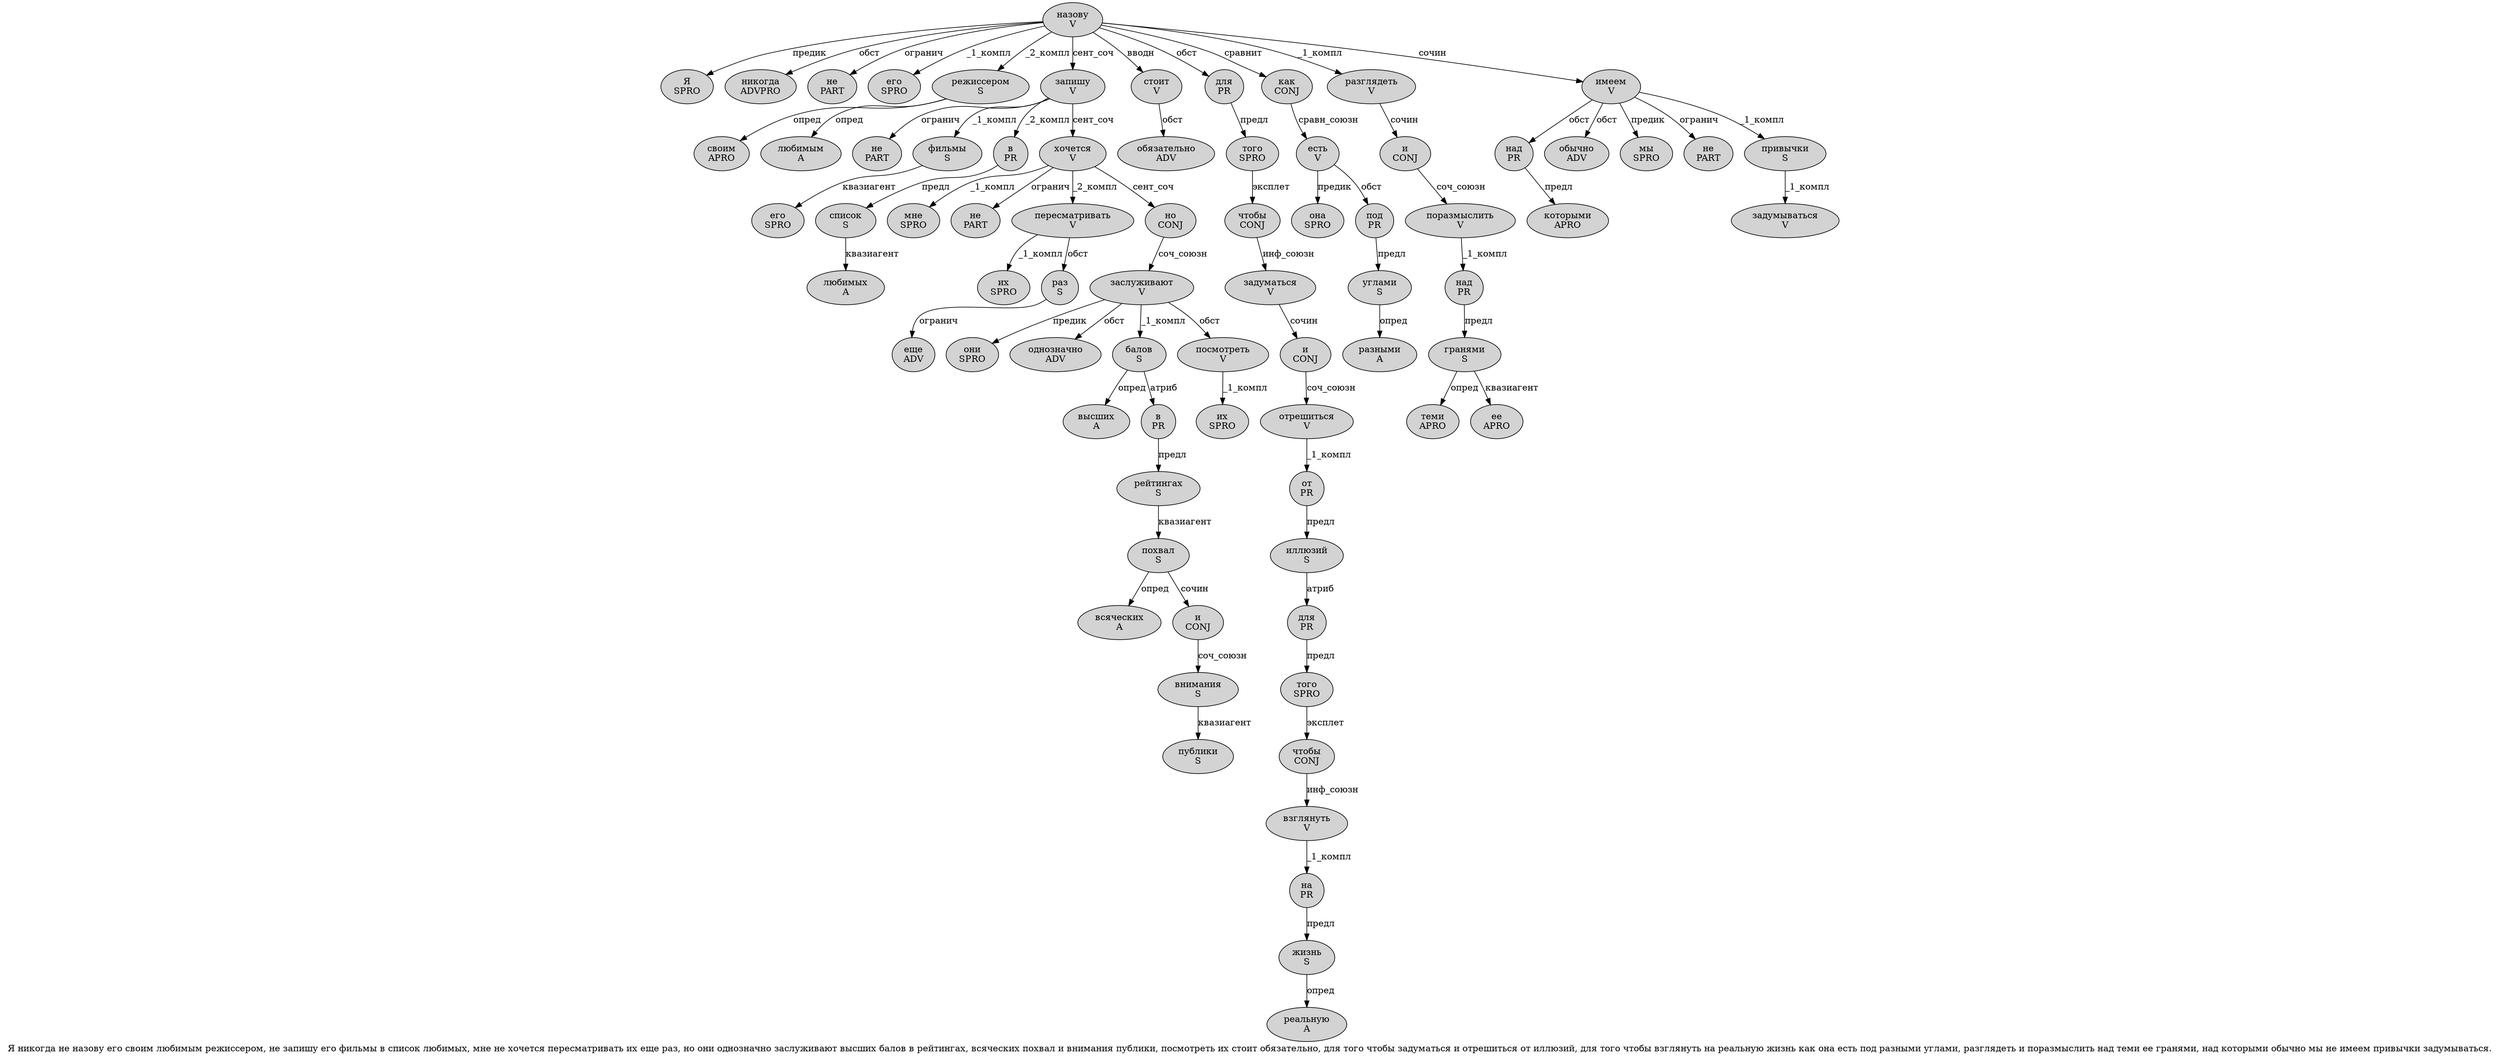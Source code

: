 digraph SENTENCE_948 {
	graph [label="Я никогда не назову его своим любимым режиссером, не запишу его фильмы в список любимых, мне не хочется пересматривать их еще раз, но они однозначно заслуживают высших балов в рейтингах, всяческих похвал и внимания публики, посмотреть их стоит обязательно, для того чтобы задуматься и отрешиться от иллюзий, для того чтобы взглянуть на реальную жизнь как она есть под разными углами, разглядеть и поразмыслить над теми ее гранями, над которыми обычно мы не имеем привычки задумываться."]
	node [style=filled]
		0 [label="Я
SPRO" color="" fillcolor=lightgray penwidth=1 shape=ellipse]
		1 [label="никогда
ADVPRO" color="" fillcolor=lightgray penwidth=1 shape=ellipse]
		2 [label="не
PART" color="" fillcolor=lightgray penwidth=1 shape=ellipse]
		3 [label="назову
V" color="" fillcolor=lightgray penwidth=1 shape=ellipse]
		4 [label="его
SPRO" color="" fillcolor=lightgray penwidth=1 shape=ellipse]
		5 [label="своим
APRO" color="" fillcolor=lightgray penwidth=1 shape=ellipse]
		6 [label="любимым
A" color="" fillcolor=lightgray penwidth=1 shape=ellipse]
		7 [label="режиссером
S" color="" fillcolor=lightgray penwidth=1 shape=ellipse]
		9 [label="не
PART" color="" fillcolor=lightgray penwidth=1 shape=ellipse]
		10 [label="запишу
V" color="" fillcolor=lightgray penwidth=1 shape=ellipse]
		11 [label="его
SPRO" color="" fillcolor=lightgray penwidth=1 shape=ellipse]
		12 [label="фильмы
S" color="" fillcolor=lightgray penwidth=1 shape=ellipse]
		13 [label="в
PR" color="" fillcolor=lightgray penwidth=1 shape=ellipse]
		14 [label="список
S" color="" fillcolor=lightgray penwidth=1 shape=ellipse]
		15 [label="любимых
A" color="" fillcolor=lightgray penwidth=1 shape=ellipse]
		17 [label="мне
SPRO" color="" fillcolor=lightgray penwidth=1 shape=ellipse]
		18 [label="не
PART" color="" fillcolor=lightgray penwidth=1 shape=ellipse]
		19 [label="хочется
V" color="" fillcolor=lightgray penwidth=1 shape=ellipse]
		20 [label="пересматривать
V" color="" fillcolor=lightgray penwidth=1 shape=ellipse]
		21 [label="их
SPRO" color="" fillcolor=lightgray penwidth=1 shape=ellipse]
		22 [label="еще
ADV" color="" fillcolor=lightgray penwidth=1 shape=ellipse]
		23 [label="раз
S" color="" fillcolor=lightgray penwidth=1 shape=ellipse]
		25 [label="но
CONJ" color="" fillcolor=lightgray penwidth=1 shape=ellipse]
		26 [label="они
SPRO" color="" fillcolor=lightgray penwidth=1 shape=ellipse]
		27 [label="однозначно
ADV" color="" fillcolor=lightgray penwidth=1 shape=ellipse]
		28 [label="заслуживают
V" color="" fillcolor=lightgray penwidth=1 shape=ellipse]
		29 [label="высших
A" color="" fillcolor=lightgray penwidth=1 shape=ellipse]
		30 [label="балов
S" color="" fillcolor=lightgray penwidth=1 shape=ellipse]
		31 [label="в
PR" color="" fillcolor=lightgray penwidth=1 shape=ellipse]
		32 [label="рейтингах
S" color="" fillcolor=lightgray penwidth=1 shape=ellipse]
		34 [label="всяческих
A" color="" fillcolor=lightgray penwidth=1 shape=ellipse]
		35 [label="похвал
S" color="" fillcolor=lightgray penwidth=1 shape=ellipse]
		36 [label="и
CONJ" color="" fillcolor=lightgray penwidth=1 shape=ellipse]
		37 [label="внимания
S" color="" fillcolor=lightgray penwidth=1 shape=ellipse]
		38 [label="публики
S" color="" fillcolor=lightgray penwidth=1 shape=ellipse]
		40 [label="посмотреть
V" color="" fillcolor=lightgray penwidth=1 shape=ellipse]
		41 [label="их
SPRO" color="" fillcolor=lightgray penwidth=1 shape=ellipse]
		42 [label="стоит
V" color="" fillcolor=lightgray penwidth=1 shape=ellipse]
		43 [label="обязательно
ADV" color="" fillcolor=lightgray penwidth=1 shape=ellipse]
		45 [label="для
PR" color="" fillcolor=lightgray penwidth=1 shape=ellipse]
		46 [label="того
SPRO" color="" fillcolor=lightgray penwidth=1 shape=ellipse]
		47 [label="чтобы
CONJ" color="" fillcolor=lightgray penwidth=1 shape=ellipse]
		48 [label="задуматься
V" color="" fillcolor=lightgray penwidth=1 shape=ellipse]
		49 [label="и
CONJ" color="" fillcolor=lightgray penwidth=1 shape=ellipse]
		50 [label="отрешиться
V" color="" fillcolor=lightgray penwidth=1 shape=ellipse]
		51 [label="от
PR" color="" fillcolor=lightgray penwidth=1 shape=ellipse]
		52 [label="иллюзий
S" color="" fillcolor=lightgray penwidth=1 shape=ellipse]
		54 [label="для
PR" color="" fillcolor=lightgray penwidth=1 shape=ellipse]
		55 [label="того
SPRO" color="" fillcolor=lightgray penwidth=1 shape=ellipse]
		56 [label="чтобы
CONJ" color="" fillcolor=lightgray penwidth=1 shape=ellipse]
		57 [label="взглянуть
V" color="" fillcolor=lightgray penwidth=1 shape=ellipse]
		58 [label="на
PR" color="" fillcolor=lightgray penwidth=1 shape=ellipse]
		59 [label="реальную
A" color="" fillcolor=lightgray penwidth=1 shape=ellipse]
		60 [label="жизнь
S" color="" fillcolor=lightgray penwidth=1 shape=ellipse]
		61 [label="как
CONJ" color="" fillcolor=lightgray penwidth=1 shape=ellipse]
		62 [label="она
SPRO" color="" fillcolor=lightgray penwidth=1 shape=ellipse]
		63 [label="есть
V" color="" fillcolor=lightgray penwidth=1 shape=ellipse]
		64 [label="под
PR" color="" fillcolor=lightgray penwidth=1 shape=ellipse]
		65 [label="разными
A" color="" fillcolor=lightgray penwidth=1 shape=ellipse]
		66 [label="углами
S" color="" fillcolor=lightgray penwidth=1 shape=ellipse]
		68 [label="разглядеть
V" color="" fillcolor=lightgray penwidth=1 shape=ellipse]
		69 [label="и
CONJ" color="" fillcolor=lightgray penwidth=1 shape=ellipse]
		70 [label="поразмыслить
V" color="" fillcolor=lightgray penwidth=1 shape=ellipse]
		71 [label="над
PR" color="" fillcolor=lightgray penwidth=1 shape=ellipse]
		72 [label="теми
APRO" color="" fillcolor=lightgray penwidth=1 shape=ellipse]
		73 [label="ее
APRO" color="" fillcolor=lightgray penwidth=1 shape=ellipse]
		74 [label="гранями
S" color="" fillcolor=lightgray penwidth=1 shape=ellipse]
		76 [label="над
PR" color="" fillcolor=lightgray penwidth=1 shape=ellipse]
		77 [label="которыми
APRO" color="" fillcolor=lightgray penwidth=1 shape=ellipse]
		78 [label="обычно
ADV" color="" fillcolor=lightgray penwidth=1 shape=ellipse]
		79 [label="мы
SPRO" color="" fillcolor=lightgray penwidth=1 shape=ellipse]
		80 [label="не
PART" color="" fillcolor=lightgray penwidth=1 shape=ellipse]
		81 [label="имеем
V" color="" fillcolor=lightgray penwidth=1 shape=ellipse]
		82 [label="привычки
S" color="" fillcolor=lightgray penwidth=1 shape=ellipse]
		83 [label="задумываться
V" color="" fillcolor=lightgray penwidth=1 shape=ellipse]
			49 -> 50 [label="соч_союзн"]
			76 -> 77 [label="предл"]
			12 -> 11 [label="квазиагент"]
			54 -> 55 [label="предл"]
			57 -> 58 [label="_1_компл"]
			32 -> 35 [label="квазиагент"]
			37 -> 38 [label="квазиагент"]
			58 -> 60 [label="предл"]
			23 -> 22 [label="огранич"]
			46 -> 47 [label="эксплет"]
			63 -> 62 [label="предик"]
			63 -> 64 [label="обст"]
			51 -> 52 [label="предл"]
			35 -> 34 [label="опред"]
			35 -> 36 [label="сочин"]
			7 -> 5 [label="опред"]
			7 -> 6 [label="опред"]
			55 -> 56 [label="эксплет"]
			36 -> 37 [label="соч_союзн"]
			70 -> 71 [label="_1_компл"]
			71 -> 74 [label="предл"]
			64 -> 66 [label="предл"]
			40 -> 41 [label="_1_компл"]
			60 -> 59 [label="опред"]
			10 -> 9 [label="огранич"]
			10 -> 12 [label="_1_компл"]
			10 -> 13 [label="_2_компл"]
			10 -> 19 [label="сент_соч"]
			69 -> 70 [label="соч_союзн"]
			28 -> 26 [label="предик"]
			28 -> 27 [label="обст"]
			28 -> 30 [label="_1_компл"]
			28 -> 40 [label="обст"]
			56 -> 57 [label="инф_союзн"]
			47 -> 48 [label="инф_союзн"]
			31 -> 32 [label="предл"]
			14 -> 15 [label="квазиагент"]
			20 -> 21 [label="_1_компл"]
			20 -> 23 [label="обст"]
			45 -> 46 [label="предл"]
			19 -> 17 [label="_1_компл"]
			19 -> 18 [label="огранич"]
			19 -> 20 [label="_2_компл"]
			19 -> 25 [label="сент_соч"]
			50 -> 51 [label="_1_компл"]
			74 -> 72 [label="опред"]
			74 -> 73 [label="квазиагент"]
			66 -> 65 [label="опред"]
			48 -> 49 [label="сочин"]
			13 -> 14 [label="предл"]
			61 -> 63 [label="сравн_союзн"]
			42 -> 43 [label="обст"]
			3 -> 0 [label="предик"]
			3 -> 1 [label="обст"]
			3 -> 2 [label="огранич"]
			3 -> 4 [label="_1_компл"]
			3 -> 7 [label="_2_компл"]
			3 -> 10 [label="сент_соч"]
			3 -> 42 [label="вводн"]
			3 -> 45 [label="обст"]
			3 -> 61 [label="сравнит"]
			3 -> 68 [label="_1_компл"]
			3 -> 81 [label="сочин"]
			30 -> 29 [label="опред"]
			30 -> 31 [label="атриб"]
			81 -> 76 [label="обст"]
			81 -> 78 [label="обст"]
			81 -> 79 [label="предик"]
			81 -> 80 [label="огранич"]
			81 -> 82 [label="_1_компл"]
			25 -> 28 [label="соч_союзн"]
			52 -> 54 [label="атриб"]
			68 -> 69 [label="сочин"]
			82 -> 83 [label="_1_компл"]
}